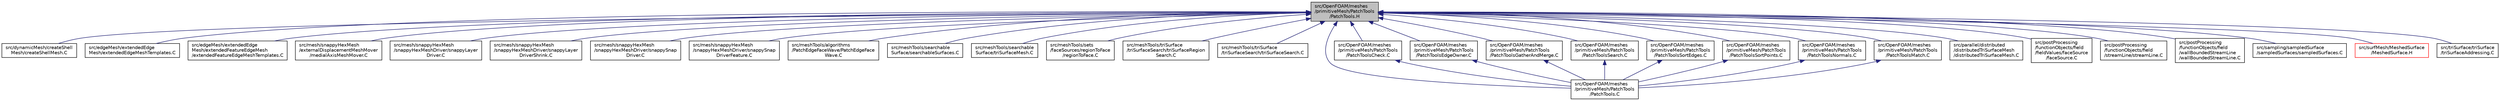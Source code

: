 digraph "src/OpenFOAM/meshes/primitiveMesh/PatchTools/PatchTools.H"
{
  bgcolor="transparent";
  edge [fontname="Helvetica",fontsize="10",labelfontname="Helvetica",labelfontsize="10"];
  node [fontname="Helvetica",fontsize="10",shape=record];
  Node1 [label="src/OpenFOAM/meshes\l/primitiveMesh/PatchTools\l/PatchTools.H",height=0.2,width=0.4,color="black", fillcolor="grey75", style="filled", fontcolor="black"];
  Node1 -> Node2 [dir="back",color="midnightblue",fontsize="10",style="solid",fontname="Helvetica"];
  Node2 [label="src/dynamicMesh/createShell\lMesh/createShellMesh.C",height=0.2,width=0.4,color="black",URL="$a04863.html"];
  Node1 -> Node3 [dir="back",color="midnightblue",fontsize="10",style="solid",fontname="Helvetica"];
  Node3 [label="src/edgeMesh/extendedEdge\lMesh/extendedEdgeMeshTemplates.C",height=0.2,width=0.4,color="black",URL="$a05066.html"];
  Node1 -> Node4 [dir="back",color="midnightblue",fontsize="10",style="solid",fontname="Helvetica"];
  Node4 [label="src/edgeMesh/extendedEdge\lMesh/extendedFeatureEdgeMesh\l/extendedFeatureEdgeMeshTemplates.C",height=0.2,width=0.4,color="black",URL="$a05070.html"];
  Node1 -> Node5 [dir="back",color="midnightblue",fontsize="10",style="solid",fontname="Helvetica"];
  Node5 [label="src/mesh/snappyHexMesh\l/externalDisplacementMeshMover\l/medialAxisMeshMover.C",height=0.2,width=0.4,color="black",URL="$a07203.html"];
  Node1 -> Node6 [dir="back",color="midnightblue",fontsize="10",style="solid",fontname="Helvetica"];
  Node6 [label="src/mesh/snappyHexMesh\l/snappyHexMeshDriver/snappyLayer\lDriver.C",height=0.2,width=0.4,color="black",URL="$a07236.html",tooltip="All to do with adding cell layers. "];
  Node1 -> Node7 [dir="back",color="midnightblue",fontsize="10",style="solid",fontname="Helvetica"];
  Node7 [label="src/mesh/snappyHexMesh\l/snappyHexMeshDriver/snappyLayer\lDriverShrink.C",height=0.2,width=0.4,color="black",URL="$a07238.html",tooltip="Shrinking mesh (part of adding cell layers) "];
  Node1 -> Node8 [dir="back",color="midnightblue",fontsize="10",style="solid",fontname="Helvetica"];
  Node8 [label="src/mesh/snappyHexMesh\l/snappyHexMeshDriver/snappySnap\lDriver.C",height=0.2,width=0.4,color="black",URL="$a07242.html",tooltip="All to do with snapping to the surface. "];
  Node1 -> Node9 [dir="back",color="midnightblue",fontsize="10",style="solid",fontname="Helvetica"];
  Node9 [label="src/mesh/snappyHexMesh\l/snappyHexMeshDriver/snappySnap\lDriverFeature.C",height=0.2,width=0.4,color="black",URL="$a07244.html"];
  Node1 -> Node10 [dir="back",color="midnightblue",fontsize="10",style="solid",fontname="Helvetica"];
  Node10 [label="src/meshTools/algorithms\l/PatchEdgeFaceWave/PatchEdgeFace\lWave.C",height=0.2,width=0.4,color="black",URL="$a07263.html"];
  Node1 -> Node11 [dir="back",color="midnightblue",fontsize="10",style="solid",fontname="Helvetica"];
  Node11 [label="src/meshTools/searchable\lSurface/searchableSurfaces.C",height=0.2,width=0.4,color="black",URL="$a07471.html"];
  Node1 -> Node12 [dir="back",color="midnightblue",fontsize="10",style="solid",fontname="Helvetica"];
  Node12 [label="src/meshTools/searchable\lSurface/triSurfaceMesh.C",height=0.2,width=0.4,color="black",URL="$a07477.html"];
  Node1 -> Node13 [dir="back",color="midnightblue",fontsize="10",style="solid",fontname="Helvetica"];
  Node13 [label="src/meshTools/sets\l/faceSources/regionToFace\l/regionToFace.C",height=0.2,width=0.4,color="black",URL="$a07534.html"];
  Node1 -> Node14 [dir="back",color="midnightblue",fontsize="10",style="solid",fontname="Helvetica"];
  Node14 [label="src/meshTools/triSurface\l/triSurfaceSearch/triSurfaceRegion\lSearch.C",height=0.2,width=0.4,color="black",URL="$a07607.html"];
  Node1 -> Node15 [dir="back",color="midnightblue",fontsize="10",style="solid",fontname="Helvetica"];
  Node15 [label="src/meshTools/triSurface\l/triSurfaceSearch/triSurfaceSearch.C",height=0.2,width=0.4,color="black",URL="$a07609.html"];
  Node1 -> Node16 [dir="back",color="midnightblue",fontsize="10",style="solid",fontname="Helvetica"];
  Node16 [label="src/OpenFOAM/meshes\l/primitiveMesh/PatchTools\l/PatchTools.C",height=0.2,width=0.4,color="black",URL="$a08824.html"];
  Node1 -> Node17 [dir="back",color="midnightblue",fontsize="10",style="solid",fontname="Helvetica"];
  Node17 [label="src/OpenFOAM/meshes\l/primitiveMesh/PatchTools\l/PatchToolsCheck.C",height=0.2,width=0.4,color="black",URL="$a08826.html"];
  Node17 -> Node16 [dir="back",color="midnightblue",fontsize="10",style="solid",fontname="Helvetica"];
  Node1 -> Node18 [dir="back",color="midnightblue",fontsize="10",style="solid",fontname="Helvetica"];
  Node18 [label="src/OpenFOAM/meshes\l/primitiveMesh/PatchTools\l/PatchToolsEdgeOwner.C",height=0.2,width=0.4,color="black",URL="$a08827.html"];
  Node18 -> Node16 [dir="back",color="midnightblue",fontsize="10",style="solid",fontname="Helvetica"];
  Node1 -> Node19 [dir="back",color="midnightblue",fontsize="10",style="solid",fontname="Helvetica"];
  Node19 [label="src/OpenFOAM/meshes\l/primitiveMesh/PatchTools\l/PatchToolsGatherAndMerge.C",height=0.2,width=0.4,color="black",URL="$a08828.html"];
  Node19 -> Node16 [dir="back",color="midnightblue",fontsize="10",style="solid",fontname="Helvetica"];
  Node1 -> Node20 [dir="back",color="midnightblue",fontsize="10",style="solid",fontname="Helvetica"];
  Node20 [label="src/OpenFOAM/meshes\l/primitiveMesh/PatchTools\l/PatchToolsSearch.C",height=0.2,width=0.4,color="black",URL="$a08831.html",tooltip="Searching and marking zones of the patch. "];
  Node20 -> Node16 [dir="back",color="midnightblue",fontsize="10",style="solid",fontname="Helvetica"];
  Node1 -> Node21 [dir="back",color="midnightblue",fontsize="10",style="solid",fontname="Helvetica"];
  Node21 [label="src/OpenFOAM/meshes\l/primitiveMesh/PatchTools\l/PatchToolsSortEdges.C",height=0.2,width=0.4,color="black",URL="$a08832.html"];
  Node21 -> Node16 [dir="back",color="midnightblue",fontsize="10",style="solid",fontname="Helvetica"];
  Node1 -> Node22 [dir="back",color="midnightblue",fontsize="10",style="solid",fontname="Helvetica"];
  Node22 [label="src/OpenFOAM/meshes\l/primitiveMesh/PatchTools\l/PatchToolsSortPoints.C",height=0.2,width=0.4,color="black",URL="$a08833.html"];
  Node22 -> Node16 [dir="back",color="midnightblue",fontsize="10",style="solid",fontname="Helvetica"];
  Node1 -> Node23 [dir="back",color="midnightblue",fontsize="10",style="solid",fontname="Helvetica"];
  Node23 [label="src/OpenFOAM/meshes\l/primitiveMesh/PatchTools\l/PatchToolsNormals.C",height=0.2,width=0.4,color="black",URL="$a08830.html"];
  Node23 -> Node16 [dir="back",color="midnightblue",fontsize="10",style="solid",fontname="Helvetica"];
  Node1 -> Node24 [dir="back",color="midnightblue",fontsize="10",style="solid",fontname="Helvetica"];
  Node24 [label="src/OpenFOAM/meshes\l/primitiveMesh/PatchTools\l/PatchToolsMatch.C",height=0.2,width=0.4,color="black",URL="$a08829.html"];
  Node24 -> Node16 [dir="back",color="midnightblue",fontsize="10",style="solid",fontname="Helvetica"];
  Node1 -> Node25 [dir="back",color="midnightblue",fontsize="10",style="solid",fontname="Helvetica"];
  Node25 [label="src/parallel/distributed\l/distributedTriSurfaceMesh\l/distributedTriSurfaceMesh.C",height=0.2,width=0.4,color="black",URL="$a09255.html"];
  Node1 -> Node26 [dir="back",color="midnightblue",fontsize="10",style="solid",fontname="Helvetica"];
  Node26 [label="src/postProcessing\l/functionObjects/field\l/fieldValues/faceSource\l/faceSource.C",height=0.2,width=0.4,color="black",URL="$a09333.html"];
  Node1 -> Node27 [dir="back",color="midnightblue",fontsize="10",style="solid",fontname="Helvetica"];
  Node27 [label="src/postProcessing\l/functionObjects/field\l/streamLine/streamLine.C",height=0.2,width=0.4,color="black",URL="$a09383.html"];
  Node1 -> Node28 [dir="back",color="midnightblue",fontsize="10",style="solid",fontname="Helvetica"];
  Node28 [label="src/postProcessing\l/functionObjects/field\l/wallBoundedStreamLine\l/wallBoundedStreamLine.C",height=0.2,width=0.4,color="black",URL="$a09400.html"];
  Node1 -> Node29 [dir="back",color="midnightblue",fontsize="10",style="solid",fontname="Helvetica"];
  Node29 [label="src/sampling/sampledSurface\l/sampledSurfaces/sampledSurfaces.C",height=0.2,width=0.4,color="black",URL="$a09957.html"];
  Node1 -> Node30 [dir="back",color="midnightblue",fontsize="10",style="solid",fontname="Helvetica"];
  Node30 [label="src/surfMesh/MeshedSurface\l/MeshedSurface.H",height=0.2,width=0.4,color="red",URL="$a10032.html"];
  Node1 -> Node31 [dir="back",color="midnightblue",fontsize="10",style="solid",fontname="Helvetica"];
  Node31 [label="src/triSurface/triSurface\l/triSurfaceAddressing.C",height=0.2,width=0.4,color="black",URL="$a10723.html",tooltip="Contains fix for PrimitivePatch addressing (which doesn&#39;t work if surface is non-manifold). Should be moved into PrimitivePatch. "];
}
